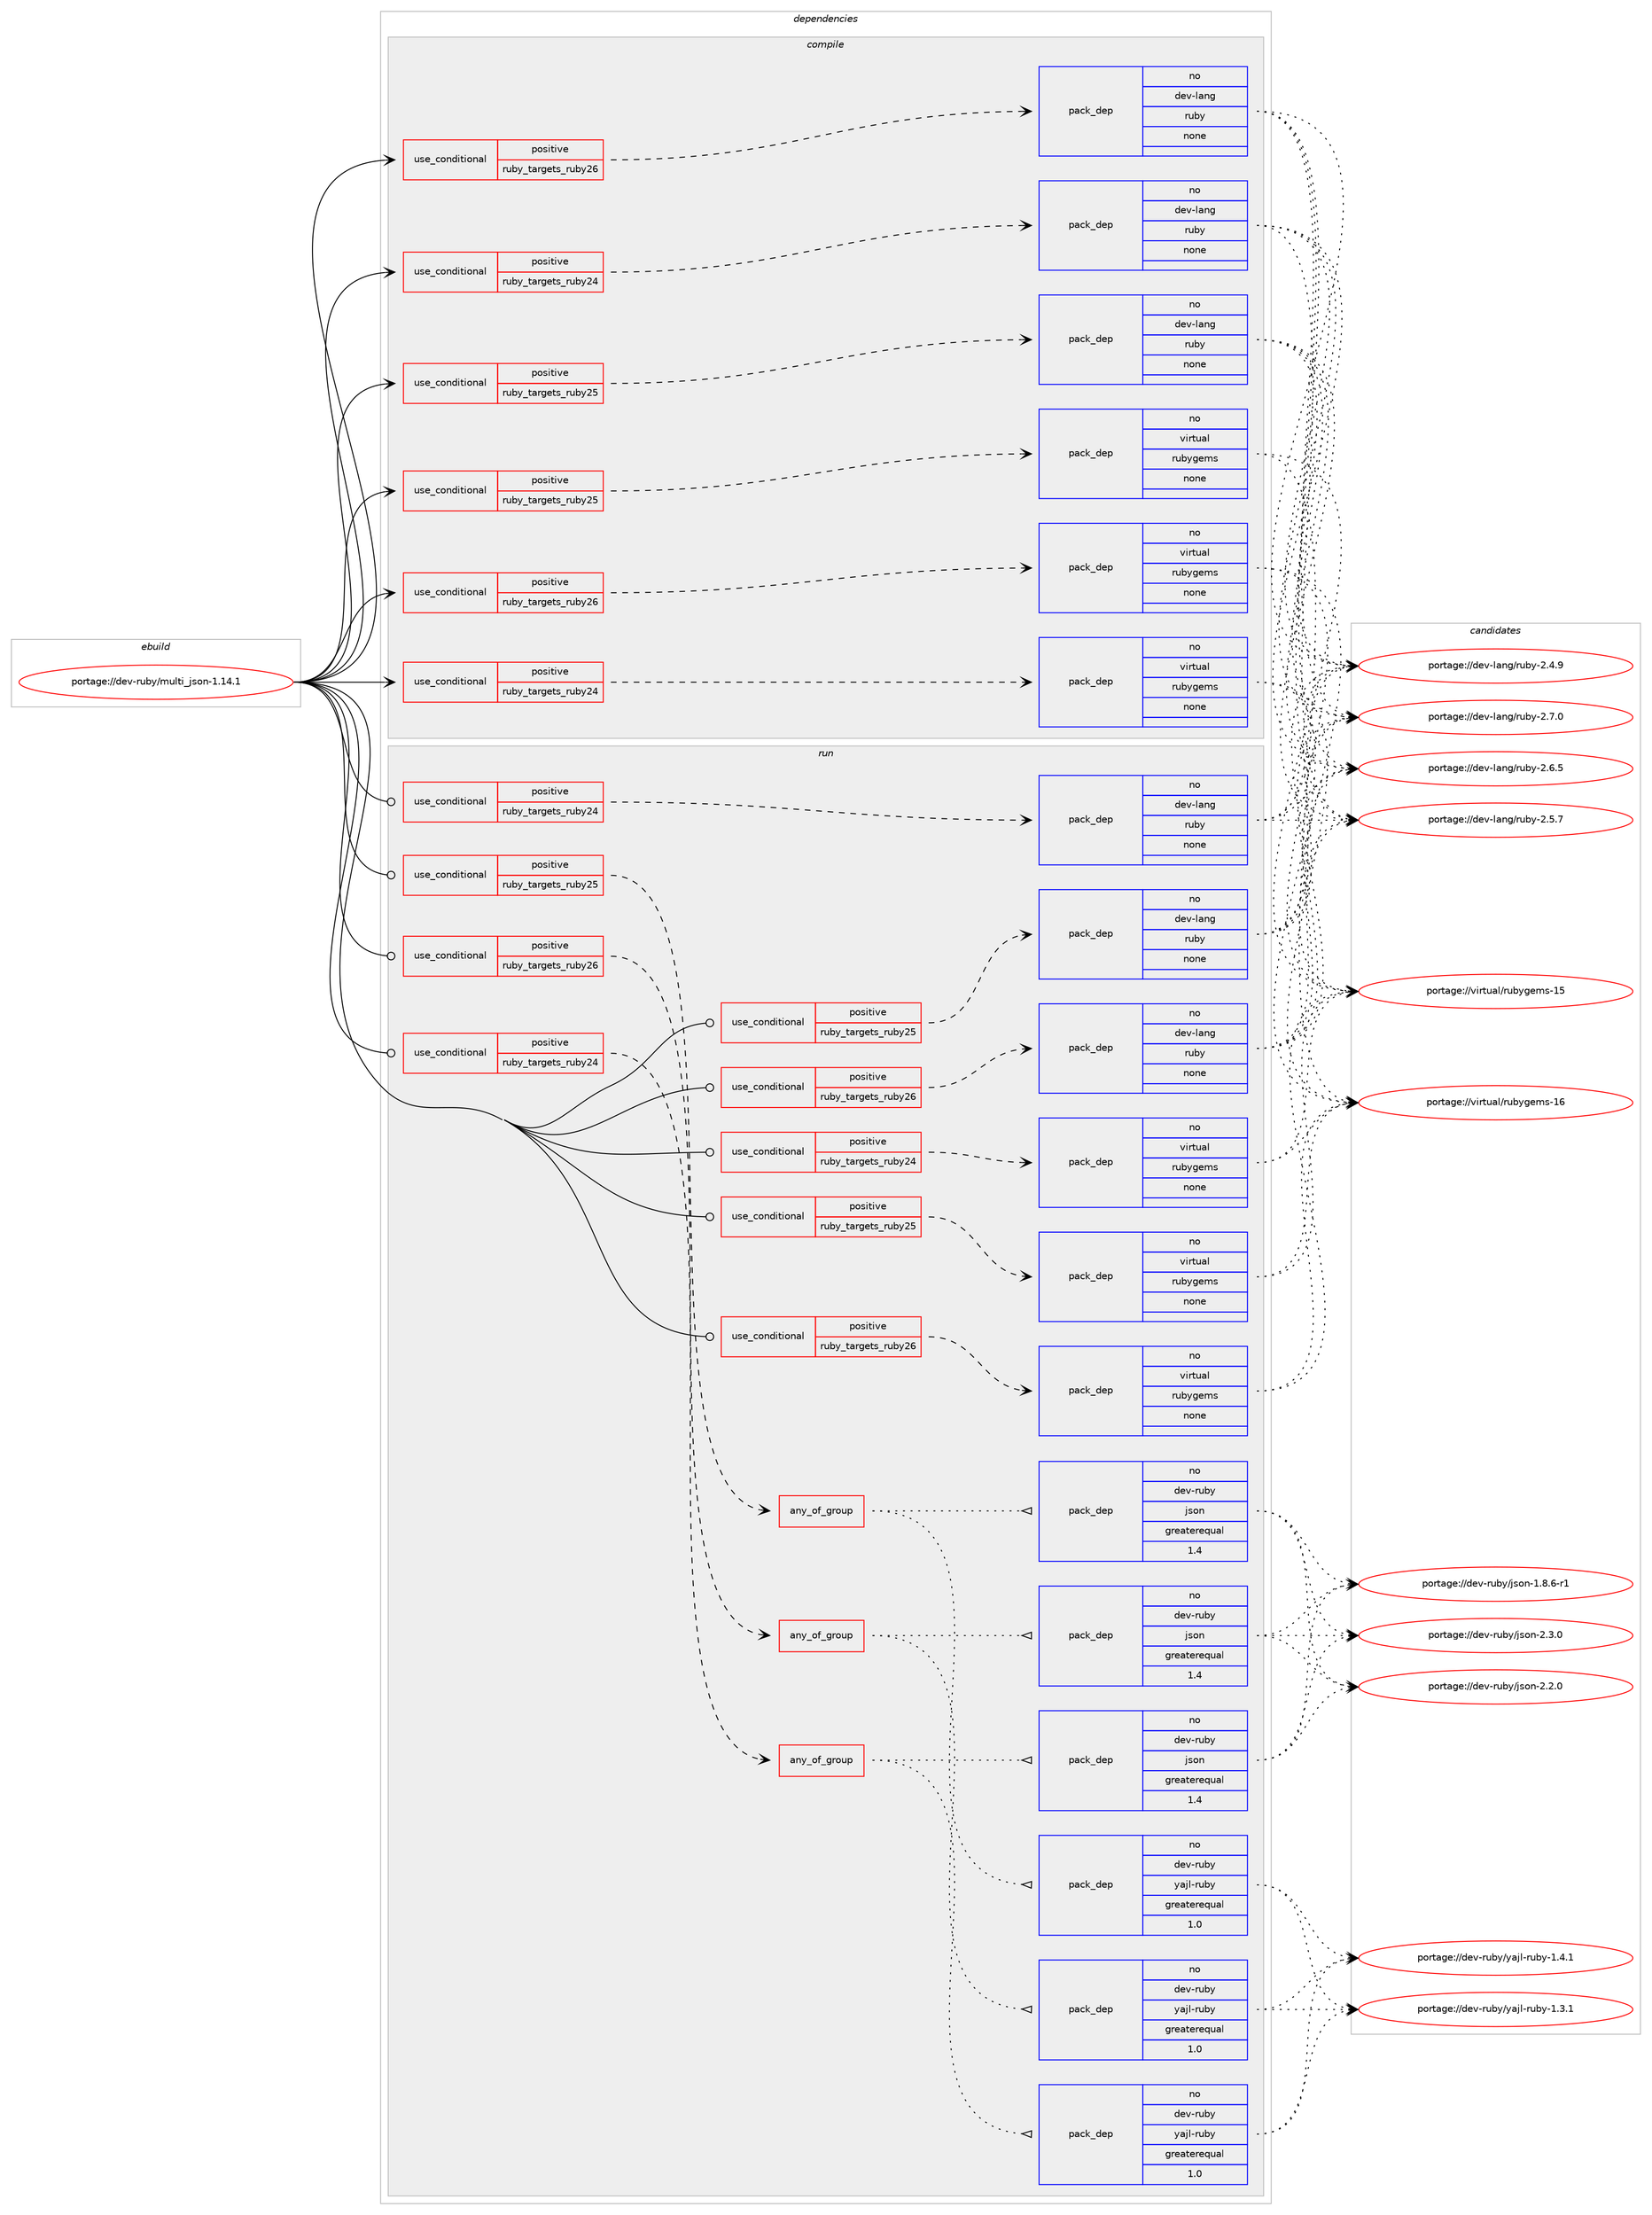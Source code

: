 digraph prolog {

# *************
# Graph options
# *************

newrank=true;
concentrate=true;
compound=true;
graph [rankdir=LR,fontname=Helvetica,fontsize=10,ranksep=1.5];#, ranksep=2.5, nodesep=0.2];
edge  [arrowhead=vee];
node  [fontname=Helvetica,fontsize=10];

# **********
# The ebuild
# **********

subgraph cluster_leftcol {
color=gray;
label=<<i>ebuild</i>>;
id [label="portage://dev-ruby/multi_json-1.14.1", color=red, width=4, href="../dev-ruby/multi_json-1.14.1.svg"];
}

# ****************
# The dependencies
# ****************

subgraph cluster_midcol {
color=gray;
label=<<i>dependencies</i>>;
subgraph cluster_compile {
fillcolor="#eeeeee";
style=filled;
label=<<i>compile</i>>;
subgraph cond81349 {
dependency344550 [label=<<TABLE BORDER="0" CELLBORDER="1" CELLSPACING="0" CELLPADDING="4"><TR><TD ROWSPAN="3" CELLPADDING="10">use_conditional</TD></TR><TR><TD>positive</TD></TR><TR><TD>ruby_targets_ruby24</TD></TR></TABLE>>, shape=none, color=red];
subgraph pack258418 {
dependency344551 [label=<<TABLE BORDER="0" CELLBORDER="1" CELLSPACING="0" CELLPADDING="4" WIDTH="220"><TR><TD ROWSPAN="6" CELLPADDING="30">pack_dep</TD></TR><TR><TD WIDTH="110">no</TD></TR><TR><TD>dev-lang</TD></TR><TR><TD>ruby</TD></TR><TR><TD>none</TD></TR><TR><TD></TD></TR></TABLE>>, shape=none, color=blue];
}
dependency344550:e -> dependency344551:w [weight=20,style="dashed",arrowhead="vee"];
}
id:e -> dependency344550:w [weight=20,style="solid",arrowhead="vee"];
subgraph cond81350 {
dependency344552 [label=<<TABLE BORDER="0" CELLBORDER="1" CELLSPACING="0" CELLPADDING="4"><TR><TD ROWSPAN="3" CELLPADDING="10">use_conditional</TD></TR><TR><TD>positive</TD></TR><TR><TD>ruby_targets_ruby24</TD></TR></TABLE>>, shape=none, color=red];
subgraph pack258419 {
dependency344553 [label=<<TABLE BORDER="0" CELLBORDER="1" CELLSPACING="0" CELLPADDING="4" WIDTH="220"><TR><TD ROWSPAN="6" CELLPADDING="30">pack_dep</TD></TR><TR><TD WIDTH="110">no</TD></TR><TR><TD>virtual</TD></TR><TR><TD>rubygems</TD></TR><TR><TD>none</TD></TR><TR><TD></TD></TR></TABLE>>, shape=none, color=blue];
}
dependency344552:e -> dependency344553:w [weight=20,style="dashed",arrowhead="vee"];
}
id:e -> dependency344552:w [weight=20,style="solid",arrowhead="vee"];
subgraph cond81351 {
dependency344554 [label=<<TABLE BORDER="0" CELLBORDER="1" CELLSPACING="0" CELLPADDING="4"><TR><TD ROWSPAN="3" CELLPADDING="10">use_conditional</TD></TR><TR><TD>positive</TD></TR><TR><TD>ruby_targets_ruby25</TD></TR></TABLE>>, shape=none, color=red];
subgraph pack258420 {
dependency344555 [label=<<TABLE BORDER="0" CELLBORDER="1" CELLSPACING="0" CELLPADDING="4" WIDTH="220"><TR><TD ROWSPAN="6" CELLPADDING="30">pack_dep</TD></TR><TR><TD WIDTH="110">no</TD></TR><TR><TD>dev-lang</TD></TR><TR><TD>ruby</TD></TR><TR><TD>none</TD></TR><TR><TD></TD></TR></TABLE>>, shape=none, color=blue];
}
dependency344554:e -> dependency344555:w [weight=20,style="dashed",arrowhead="vee"];
}
id:e -> dependency344554:w [weight=20,style="solid",arrowhead="vee"];
subgraph cond81352 {
dependency344556 [label=<<TABLE BORDER="0" CELLBORDER="1" CELLSPACING="0" CELLPADDING="4"><TR><TD ROWSPAN="3" CELLPADDING="10">use_conditional</TD></TR><TR><TD>positive</TD></TR><TR><TD>ruby_targets_ruby25</TD></TR></TABLE>>, shape=none, color=red];
subgraph pack258421 {
dependency344557 [label=<<TABLE BORDER="0" CELLBORDER="1" CELLSPACING="0" CELLPADDING="4" WIDTH="220"><TR><TD ROWSPAN="6" CELLPADDING="30">pack_dep</TD></TR><TR><TD WIDTH="110">no</TD></TR><TR><TD>virtual</TD></TR><TR><TD>rubygems</TD></TR><TR><TD>none</TD></TR><TR><TD></TD></TR></TABLE>>, shape=none, color=blue];
}
dependency344556:e -> dependency344557:w [weight=20,style="dashed",arrowhead="vee"];
}
id:e -> dependency344556:w [weight=20,style="solid",arrowhead="vee"];
subgraph cond81353 {
dependency344558 [label=<<TABLE BORDER="0" CELLBORDER="1" CELLSPACING="0" CELLPADDING="4"><TR><TD ROWSPAN="3" CELLPADDING="10">use_conditional</TD></TR><TR><TD>positive</TD></TR><TR><TD>ruby_targets_ruby26</TD></TR></TABLE>>, shape=none, color=red];
subgraph pack258422 {
dependency344559 [label=<<TABLE BORDER="0" CELLBORDER="1" CELLSPACING="0" CELLPADDING="4" WIDTH="220"><TR><TD ROWSPAN="6" CELLPADDING="30">pack_dep</TD></TR><TR><TD WIDTH="110">no</TD></TR><TR><TD>dev-lang</TD></TR><TR><TD>ruby</TD></TR><TR><TD>none</TD></TR><TR><TD></TD></TR></TABLE>>, shape=none, color=blue];
}
dependency344558:e -> dependency344559:w [weight=20,style="dashed",arrowhead="vee"];
}
id:e -> dependency344558:w [weight=20,style="solid",arrowhead="vee"];
subgraph cond81354 {
dependency344560 [label=<<TABLE BORDER="0" CELLBORDER="1" CELLSPACING="0" CELLPADDING="4"><TR><TD ROWSPAN="3" CELLPADDING="10">use_conditional</TD></TR><TR><TD>positive</TD></TR><TR><TD>ruby_targets_ruby26</TD></TR></TABLE>>, shape=none, color=red];
subgraph pack258423 {
dependency344561 [label=<<TABLE BORDER="0" CELLBORDER="1" CELLSPACING="0" CELLPADDING="4" WIDTH="220"><TR><TD ROWSPAN="6" CELLPADDING="30">pack_dep</TD></TR><TR><TD WIDTH="110">no</TD></TR><TR><TD>virtual</TD></TR><TR><TD>rubygems</TD></TR><TR><TD>none</TD></TR><TR><TD></TD></TR></TABLE>>, shape=none, color=blue];
}
dependency344560:e -> dependency344561:w [weight=20,style="dashed",arrowhead="vee"];
}
id:e -> dependency344560:w [weight=20,style="solid",arrowhead="vee"];
}
subgraph cluster_compileandrun {
fillcolor="#eeeeee";
style=filled;
label=<<i>compile and run</i>>;
}
subgraph cluster_run {
fillcolor="#eeeeee";
style=filled;
label=<<i>run</i>>;
subgraph cond81355 {
dependency344562 [label=<<TABLE BORDER="0" CELLBORDER="1" CELLSPACING="0" CELLPADDING="4"><TR><TD ROWSPAN="3" CELLPADDING="10">use_conditional</TD></TR><TR><TD>positive</TD></TR><TR><TD>ruby_targets_ruby24</TD></TR></TABLE>>, shape=none, color=red];
subgraph any4579 {
dependency344563 [label=<<TABLE BORDER="0" CELLBORDER="1" CELLSPACING="0" CELLPADDING="4"><TR><TD CELLPADDING="10">any_of_group</TD></TR></TABLE>>, shape=none, color=red];subgraph pack258424 {
dependency344564 [label=<<TABLE BORDER="0" CELLBORDER="1" CELLSPACING="0" CELLPADDING="4" WIDTH="220"><TR><TD ROWSPAN="6" CELLPADDING="30">pack_dep</TD></TR><TR><TD WIDTH="110">no</TD></TR><TR><TD>dev-ruby</TD></TR><TR><TD>json</TD></TR><TR><TD>greaterequal</TD></TR><TR><TD>1.4</TD></TR></TABLE>>, shape=none, color=blue];
}
dependency344563:e -> dependency344564:w [weight=20,style="dotted",arrowhead="oinv"];
subgraph pack258425 {
dependency344565 [label=<<TABLE BORDER="0" CELLBORDER="1" CELLSPACING="0" CELLPADDING="4" WIDTH="220"><TR><TD ROWSPAN="6" CELLPADDING="30">pack_dep</TD></TR><TR><TD WIDTH="110">no</TD></TR><TR><TD>dev-ruby</TD></TR><TR><TD>yajl-ruby</TD></TR><TR><TD>greaterequal</TD></TR><TR><TD>1.0</TD></TR></TABLE>>, shape=none, color=blue];
}
dependency344563:e -> dependency344565:w [weight=20,style="dotted",arrowhead="oinv"];
}
dependency344562:e -> dependency344563:w [weight=20,style="dashed",arrowhead="vee"];
}
id:e -> dependency344562:w [weight=20,style="solid",arrowhead="odot"];
subgraph cond81356 {
dependency344566 [label=<<TABLE BORDER="0" CELLBORDER="1" CELLSPACING="0" CELLPADDING="4"><TR><TD ROWSPAN="3" CELLPADDING="10">use_conditional</TD></TR><TR><TD>positive</TD></TR><TR><TD>ruby_targets_ruby24</TD></TR></TABLE>>, shape=none, color=red];
subgraph pack258426 {
dependency344567 [label=<<TABLE BORDER="0" CELLBORDER="1" CELLSPACING="0" CELLPADDING="4" WIDTH="220"><TR><TD ROWSPAN="6" CELLPADDING="30">pack_dep</TD></TR><TR><TD WIDTH="110">no</TD></TR><TR><TD>dev-lang</TD></TR><TR><TD>ruby</TD></TR><TR><TD>none</TD></TR><TR><TD></TD></TR></TABLE>>, shape=none, color=blue];
}
dependency344566:e -> dependency344567:w [weight=20,style="dashed",arrowhead="vee"];
}
id:e -> dependency344566:w [weight=20,style="solid",arrowhead="odot"];
subgraph cond81357 {
dependency344568 [label=<<TABLE BORDER="0" CELLBORDER="1" CELLSPACING="0" CELLPADDING="4"><TR><TD ROWSPAN="3" CELLPADDING="10">use_conditional</TD></TR><TR><TD>positive</TD></TR><TR><TD>ruby_targets_ruby24</TD></TR></TABLE>>, shape=none, color=red];
subgraph pack258427 {
dependency344569 [label=<<TABLE BORDER="0" CELLBORDER="1" CELLSPACING="0" CELLPADDING="4" WIDTH="220"><TR><TD ROWSPAN="6" CELLPADDING="30">pack_dep</TD></TR><TR><TD WIDTH="110">no</TD></TR><TR><TD>virtual</TD></TR><TR><TD>rubygems</TD></TR><TR><TD>none</TD></TR><TR><TD></TD></TR></TABLE>>, shape=none, color=blue];
}
dependency344568:e -> dependency344569:w [weight=20,style="dashed",arrowhead="vee"];
}
id:e -> dependency344568:w [weight=20,style="solid",arrowhead="odot"];
subgraph cond81358 {
dependency344570 [label=<<TABLE BORDER="0" CELLBORDER="1" CELLSPACING="0" CELLPADDING="4"><TR><TD ROWSPAN="3" CELLPADDING="10">use_conditional</TD></TR><TR><TD>positive</TD></TR><TR><TD>ruby_targets_ruby25</TD></TR></TABLE>>, shape=none, color=red];
subgraph any4580 {
dependency344571 [label=<<TABLE BORDER="0" CELLBORDER="1" CELLSPACING="0" CELLPADDING="4"><TR><TD CELLPADDING="10">any_of_group</TD></TR></TABLE>>, shape=none, color=red];subgraph pack258428 {
dependency344572 [label=<<TABLE BORDER="0" CELLBORDER="1" CELLSPACING="0" CELLPADDING="4" WIDTH="220"><TR><TD ROWSPAN="6" CELLPADDING="30">pack_dep</TD></TR><TR><TD WIDTH="110">no</TD></TR><TR><TD>dev-ruby</TD></TR><TR><TD>json</TD></TR><TR><TD>greaterequal</TD></TR><TR><TD>1.4</TD></TR></TABLE>>, shape=none, color=blue];
}
dependency344571:e -> dependency344572:w [weight=20,style="dotted",arrowhead="oinv"];
subgraph pack258429 {
dependency344573 [label=<<TABLE BORDER="0" CELLBORDER="1" CELLSPACING="0" CELLPADDING="4" WIDTH="220"><TR><TD ROWSPAN="6" CELLPADDING="30">pack_dep</TD></TR><TR><TD WIDTH="110">no</TD></TR><TR><TD>dev-ruby</TD></TR><TR><TD>yajl-ruby</TD></TR><TR><TD>greaterequal</TD></TR><TR><TD>1.0</TD></TR></TABLE>>, shape=none, color=blue];
}
dependency344571:e -> dependency344573:w [weight=20,style="dotted",arrowhead="oinv"];
}
dependency344570:e -> dependency344571:w [weight=20,style="dashed",arrowhead="vee"];
}
id:e -> dependency344570:w [weight=20,style="solid",arrowhead="odot"];
subgraph cond81359 {
dependency344574 [label=<<TABLE BORDER="0" CELLBORDER="1" CELLSPACING="0" CELLPADDING="4"><TR><TD ROWSPAN="3" CELLPADDING="10">use_conditional</TD></TR><TR><TD>positive</TD></TR><TR><TD>ruby_targets_ruby25</TD></TR></TABLE>>, shape=none, color=red];
subgraph pack258430 {
dependency344575 [label=<<TABLE BORDER="0" CELLBORDER="1" CELLSPACING="0" CELLPADDING="4" WIDTH="220"><TR><TD ROWSPAN="6" CELLPADDING="30">pack_dep</TD></TR><TR><TD WIDTH="110">no</TD></TR><TR><TD>dev-lang</TD></TR><TR><TD>ruby</TD></TR><TR><TD>none</TD></TR><TR><TD></TD></TR></TABLE>>, shape=none, color=blue];
}
dependency344574:e -> dependency344575:w [weight=20,style="dashed",arrowhead="vee"];
}
id:e -> dependency344574:w [weight=20,style="solid",arrowhead="odot"];
subgraph cond81360 {
dependency344576 [label=<<TABLE BORDER="0" CELLBORDER="1" CELLSPACING="0" CELLPADDING="4"><TR><TD ROWSPAN="3" CELLPADDING="10">use_conditional</TD></TR><TR><TD>positive</TD></TR><TR><TD>ruby_targets_ruby25</TD></TR></TABLE>>, shape=none, color=red];
subgraph pack258431 {
dependency344577 [label=<<TABLE BORDER="0" CELLBORDER="1" CELLSPACING="0" CELLPADDING="4" WIDTH="220"><TR><TD ROWSPAN="6" CELLPADDING="30">pack_dep</TD></TR><TR><TD WIDTH="110">no</TD></TR><TR><TD>virtual</TD></TR><TR><TD>rubygems</TD></TR><TR><TD>none</TD></TR><TR><TD></TD></TR></TABLE>>, shape=none, color=blue];
}
dependency344576:e -> dependency344577:w [weight=20,style="dashed",arrowhead="vee"];
}
id:e -> dependency344576:w [weight=20,style="solid",arrowhead="odot"];
subgraph cond81361 {
dependency344578 [label=<<TABLE BORDER="0" CELLBORDER="1" CELLSPACING="0" CELLPADDING="4"><TR><TD ROWSPAN="3" CELLPADDING="10">use_conditional</TD></TR><TR><TD>positive</TD></TR><TR><TD>ruby_targets_ruby26</TD></TR></TABLE>>, shape=none, color=red];
subgraph any4581 {
dependency344579 [label=<<TABLE BORDER="0" CELLBORDER="1" CELLSPACING="0" CELLPADDING="4"><TR><TD CELLPADDING="10">any_of_group</TD></TR></TABLE>>, shape=none, color=red];subgraph pack258432 {
dependency344580 [label=<<TABLE BORDER="0" CELLBORDER="1" CELLSPACING="0" CELLPADDING="4" WIDTH="220"><TR><TD ROWSPAN="6" CELLPADDING="30">pack_dep</TD></TR><TR><TD WIDTH="110">no</TD></TR><TR><TD>dev-ruby</TD></TR><TR><TD>json</TD></TR><TR><TD>greaterequal</TD></TR><TR><TD>1.4</TD></TR></TABLE>>, shape=none, color=blue];
}
dependency344579:e -> dependency344580:w [weight=20,style="dotted",arrowhead="oinv"];
subgraph pack258433 {
dependency344581 [label=<<TABLE BORDER="0" CELLBORDER="1" CELLSPACING="0" CELLPADDING="4" WIDTH="220"><TR><TD ROWSPAN="6" CELLPADDING="30">pack_dep</TD></TR><TR><TD WIDTH="110">no</TD></TR><TR><TD>dev-ruby</TD></TR><TR><TD>yajl-ruby</TD></TR><TR><TD>greaterequal</TD></TR><TR><TD>1.0</TD></TR></TABLE>>, shape=none, color=blue];
}
dependency344579:e -> dependency344581:w [weight=20,style="dotted",arrowhead="oinv"];
}
dependency344578:e -> dependency344579:w [weight=20,style="dashed",arrowhead="vee"];
}
id:e -> dependency344578:w [weight=20,style="solid",arrowhead="odot"];
subgraph cond81362 {
dependency344582 [label=<<TABLE BORDER="0" CELLBORDER="1" CELLSPACING="0" CELLPADDING="4"><TR><TD ROWSPAN="3" CELLPADDING="10">use_conditional</TD></TR><TR><TD>positive</TD></TR><TR><TD>ruby_targets_ruby26</TD></TR></TABLE>>, shape=none, color=red];
subgraph pack258434 {
dependency344583 [label=<<TABLE BORDER="0" CELLBORDER="1" CELLSPACING="0" CELLPADDING="4" WIDTH="220"><TR><TD ROWSPAN="6" CELLPADDING="30">pack_dep</TD></TR><TR><TD WIDTH="110">no</TD></TR><TR><TD>dev-lang</TD></TR><TR><TD>ruby</TD></TR><TR><TD>none</TD></TR><TR><TD></TD></TR></TABLE>>, shape=none, color=blue];
}
dependency344582:e -> dependency344583:w [weight=20,style="dashed",arrowhead="vee"];
}
id:e -> dependency344582:w [weight=20,style="solid",arrowhead="odot"];
subgraph cond81363 {
dependency344584 [label=<<TABLE BORDER="0" CELLBORDER="1" CELLSPACING="0" CELLPADDING="4"><TR><TD ROWSPAN="3" CELLPADDING="10">use_conditional</TD></TR><TR><TD>positive</TD></TR><TR><TD>ruby_targets_ruby26</TD></TR></TABLE>>, shape=none, color=red];
subgraph pack258435 {
dependency344585 [label=<<TABLE BORDER="0" CELLBORDER="1" CELLSPACING="0" CELLPADDING="4" WIDTH="220"><TR><TD ROWSPAN="6" CELLPADDING="30">pack_dep</TD></TR><TR><TD WIDTH="110">no</TD></TR><TR><TD>virtual</TD></TR><TR><TD>rubygems</TD></TR><TR><TD>none</TD></TR><TR><TD></TD></TR></TABLE>>, shape=none, color=blue];
}
dependency344584:e -> dependency344585:w [weight=20,style="dashed",arrowhead="vee"];
}
id:e -> dependency344584:w [weight=20,style="solid",arrowhead="odot"];
}
}

# **************
# The candidates
# **************

subgraph cluster_choices {
rank=same;
color=gray;
label=<<i>candidates</i>>;

subgraph choice258418 {
color=black;
nodesep=1;
choice10010111845108971101034711411798121455046554648 [label="portage://dev-lang/ruby-2.7.0", color=red, width=4,href="../dev-lang/ruby-2.7.0.svg"];
choice10010111845108971101034711411798121455046544653 [label="portage://dev-lang/ruby-2.6.5", color=red, width=4,href="../dev-lang/ruby-2.6.5.svg"];
choice10010111845108971101034711411798121455046534655 [label="portage://dev-lang/ruby-2.5.7", color=red, width=4,href="../dev-lang/ruby-2.5.7.svg"];
choice10010111845108971101034711411798121455046524657 [label="portage://dev-lang/ruby-2.4.9", color=red, width=4,href="../dev-lang/ruby-2.4.9.svg"];
dependency344551:e -> choice10010111845108971101034711411798121455046554648:w [style=dotted,weight="100"];
dependency344551:e -> choice10010111845108971101034711411798121455046544653:w [style=dotted,weight="100"];
dependency344551:e -> choice10010111845108971101034711411798121455046534655:w [style=dotted,weight="100"];
dependency344551:e -> choice10010111845108971101034711411798121455046524657:w [style=dotted,weight="100"];
}
subgraph choice258419 {
color=black;
nodesep=1;
choice118105114116117971084711411798121103101109115454954 [label="portage://virtual/rubygems-16", color=red, width=4,href="../virtual/rubygems-16.svg"];
choice118105114116117971084711411798121103101109115454953 [label="portage://virtual/rubygems-15", color=red, width=4,href="../virtual/rubygems-15.svg"];
dependency344553:e -> choice118105114116117971084711411798121103101109115454954:w [style=dotted,weight="100"];
dependency344553:e -> choice118105114116117971084711411798121103101109115454953:w [style=dotted,weight="100"];
}
subgraph choice258420 {
color=black;
nodesep=1;
choice10010111845108971101034711411798121455046554648 [label="portage://dev-lang/ruby-2.7.0", color=red, width=4,href="../dev-lang/ruby-2.7.0.svg"];
choice10010111845108971101034711411798121455046544653 [label="portage://dev-lang/ruby-2.6.5", color=red, width=4,href="../dev-lang/ruby-2.6.5.svg"];
choice10010111845108971101034711411798121455046534655 [label="portage://dev-lang/ruby-2.5.7", color=red, width=4,href="../dev-lang/ruby-2.5.7.svg"];
choice10010111845108971101034711411798121455046524657 [label="portage://dev-lang/ruby-2.4.9", color=red, width=4,href="../dev-lang/ruby-2.4.9.svg"];
dependency344555:e -> choice10010111845108971101034711411798121455046554648:w [style=dotted,weight="100"];
dependency344555:e -> choice10010111845108971101034711411798121455046544653:w [style=dotted,weight="100"];
dependency344555:e -> choice10010111845108971101034711411798121455046534655:w [style=dotted,weight="100"];
dependency344555:e -> choice10010111845108971101034711411798121455046524657:w [style=dotted,weight="100"];
}
subgraph choice258421 {
color=black;
nodesep=1;
choice118105114116117971084711411798121103101109115454954 [label="portage://virtual/rubygems-16", color=red, width=4,href="../virtual/rubygems-16.svg"];
choice118105114116117971084711411798121103101109115454953 [label="portage://virtual/rubygems-15", color=red, width=4,href="../virtual/rubygems-15.svg"];
dependency344557:e -> choice118105114116117971084711411798121103101109115454954:w [style=dotted,weight="100"];
dependency344557:e -> choice118105114116117971084711411798121103101109115454953:w [style=dotted,weight="100"];
}
subgraph choice258422 {
color=black;
nodesep=1;
choice10010111845108971101034711411798121455046554648 [label="portage://dev-lang/ruby-2.7.0", color=red, width=4,href="../dev-lang/ruby-2.7.0.svg"];
choice10010111845108971101034711411798121455046544653 [label="portage://dev-lang/ruby-2.6.5", color=red, width=4,href="../dev-lang/ruby-2.6.5.svg"];
choice10010111845108971101034711411798121455046534655 [label="portage://dev-lang/ruby-2.5.7", color=red, width=4,href="../dev-lang/ruby-2.5.7.svg"];
choice10010111845108971101034711411798121455046524657 [label="portage://dev-lang/ruby-2.4.9", color=red, width=4,href="../dev-lang/ruby-2.4.9.svg"];
dependency344559:e -> choice10010111845108971101034711411798121455046554648:w [style=dotted,weight="100"];
dependency344559:e -> choice10010111845108971101034711411798121455046544653:w [style=dotted,weight="100"];
dependency344559:e -> choice10010111845108971101034711411798121455046534655:w [style=dotted,weight="100"];
dependency344559:e -> choice10010111845108971101034711411798121455046524657:w [style=dotted,weight="100"];
}
subgraph choice258423 {
color=black;
nodesep=1;
choice118105114116117971084711411798121103101109115454954 [label="portage://virtual/rubygems-16", color=red, width=4,href="../virtual/rubygems-16.svg"];
choice118105114116117971084711411798121103101109115454953 [label="portage://virtual/rubygems-15", color=red, width=4,href="../virtual/rubygems-15.svg"];
dependency344561:e -> choice118105114116117971084711411798121103101109115454954:w [style=dotted,weight="100"];
dependency344561:e -> choice118105114116117971084711411798121103101109115454953:w [style=dotted,weight="100"];
}
subgraph choice258424 {
color=black;
nodesep=1;
choice100101118451141179812147106115111110455046514648 [label="portage://dev-ruby/json-2.3.0", color=red, width=4,href="../dev-ruby/json-2.3.0.svg"];
choice100101118451141179812147106115111110455046504648 [label="portage://dev-ruby/json-2.2.0", color=red, width=4,href="../dev-ruby/json-2.2.0.svg"];
choice1001011184511411798121471061151111104549465646544511449 [label="portage://dev-ruby/json-1.8.6-r1", color=red, width=4,href="../dev-ruby/json-1.8.6-r1.svg"];
dependency344564:e -> choice100101118451141179812147106115111110455046514648:w [style=dotted,weight="100"];
dependency344564:e -> choice100101118451141179812147106115111110455046504648:w [style=dotted,weight="100"];
dependency344564:e -> choice1001011184511411798121471061151111104549465646544511449:w [style=dotted,weight="100"];
}
subgraph choice258425 {
color=black;
nodesep=1;
choice100101118451141179812147121971061084511411798121454946524649 [label="portage://dev-ruby/yajl-ruby-1.4.1", color=red, width=4,href="../dev-ruby/yajl-ruby-1.4.1.svg"];
choice100101118451141179812147121971061084511411798121454946514649 [label="portage://dev-ruby/yajl-ruby-1.3.1", color=red, width=4,href="../dev-ruby/yajl-ruby-1.3.1.svg"];
dependency344565:e -> choice100101118451141179812147121971061084511411798121454946524649:w [style=dotted,weight="100"];
dependency344565:e -> choice100101118451141179812147121971061084511411798121454946514649:w [style=dotted,weight="100"];
}
subgraph choice258426 {
color=black;
nodesep=1;
choice10010111845108971101034711411798121455046554648 [label="portage://dev-lang/ruby-2.7.0", color=red, width=4,href="../dev-lang/ruby-2.7.0.svg"];
choice10010111845108971101034711411798121455046544653 [label="portage://dev-lang/ruby-2.6.5", color=red, width=4,href="../dev-lang/ruby-2.6.5.svg"];
choice10010111845108971101034711411798121455046534655 [label="portage://dev-lang/ruby-2.5.7", color=red, width=4,href="../dev-lang/ruby-2.5.7.svg"];
choice10010111845108971101034711411798121455046524657 [label="portage://dev-lang/ruby-2.4.9", color=red, width=4,href="../dev-lang/ruby-2.4.9.svg"];
dependency344567:e -> choice10010111845108971101034711411798121455046554648:w [style=dotted,weight="100"];
dependency344567:e -> choice10010111845108971101034711411798121455046544653:w [style=dotted,weight="100"];
dependency344567:e -> choice10010111845108971101034711411798121455046534655:w [style=dotted,weight="100"];
dependency344567:e -> choice10010111845108971101034711411798121455046524657:w [style=dotted,weight="100"];
}
subgraph choice258427 {
color=black;
nodesep=1;
choice118105114116117971084711411798121103101109115454954 [label="portage://virtual/rubygems-16", color=red, width=4,href="../virtual/rubygems-16.svg"];
choice118105114116117971084711411798121103101109115454953 [label="portage://virtual/rubygems-15", color=red, width=4,href="../virtual/rubygems-15.svg"];
dependency344569:e -> choice118105114116117971084711411798121103101109115454954:w [style=dotted,weight="100"];
dependency344569:e -> choice118105114116117971084711411798121103101109115454953:w [style=dotted,weight="100"];
}
subgraph choice258428 {
color=black;
nodesep=1;
choice100101118451141179812147106115111110455046514648 [label="portage://dev-ruby/json-2.3.0", color=red, width=4,href="../dev-ruby/json-2.3.0.svg"];
choice100101118451141179812147106115111110455046504648 [label="portage://dev-ruby/json-2.2.0", color=red, width=4,href="../dev-ruby/json-2.2.0.svg"];
choice1001011184511411798121471061151111104549465646544511449 [label="portage://dev-ruby/json-1.8.6-r1", color=red, width=4,href="../dev-ruby/json-1.8.6-r1.svg"];
dependency344572:e -> choice100101118451141179812147106115111110455046514648:w [style=dotted,weight="100"];
dependency344572:e -> choice100101118451141179812147106115111110455046504648:w [style=dotted,weight="100"];
dependency344572:e -> choice1001011184511411798121471061151111104549465646544511449:w [style=dotted,weight="100"];
}
subgraph choice258429 {
color=black;
nodesep=1;
choice100101118451141179812147121971061084511411798121454946524649 [label="portage://dev-ruby/yajl-ruby-1.4.1", color=red, width=4,href="../dev-ruby/yajl-ruby-1.4.1.svg"];
choice100101118451141179812147121971061084511411798121454946514649 [label="portage://dev-ruby/yajl-ruby-1.3.1", color=red, width=4,href="../dev-ruby/yajl-ruby-1.3.1.svg"];
dependency344573:e -> choice100101118451141179812147121971061084511411798121454946524649:w [style=dotted,weight="100"];
dependency344573:e -> choice100101118451141179812147121971061084511411798121454946514649:w [style=dotted,weight="100"];
}
subgraph choice258430 {
color=black;
nodesep=1;
choice10010111845108971101034711411798121455046554648 [label="portage://dev-lang/ruby-2.7.0", color=red, width=4,href="../dev-lang/ruby-2.7.0.svg"];
choice10010111845108971101034711411798121455046544653 [label="portage://dev-lang/ruby-2.6.5", color=red, width=4,href="../dev-lang/ruby-2.6.5.svg"];
choice10010111845108971101034711411798121455046534655 [label="portage://dev-lang/ruby-2.5.7", color=red, width=4,href="../dev-lang/ruby-2.5.7.svg"];
choice10010111845108971101034711411798121455046524657 [label="portage://dev-lang/ruby-2.4.9", color=red, width=4,href="../dev-lang/ruby-2.4.9.svg"];
dependency344575:e -> choice10010111845108971101034711411798121455046554648:w [style=dotted,weight="100"];
dependency344575:e -> choice10010111845108971101034711411798121455046544653:w [style=dotted,weight="100"];
dependency344575:e -> choice10010111845108971101034711411798121455046534655:w [style=dotted,weight="100"];
dependency344575:e -> choice10010111845108971101034711411798121455046524657:w [style=dotted,weight="100"];
}
subgraph choice258431 {
color=black;
nodesep=1;
choice118105114116117971084711411798121103101109115454954 [label="portage://virtual/rubygems-16", color=red, width=4,href="../virtual/rubygems-16.svg"];
choice118105114116117971084711411798121103101109115454953 [label="portage://virtual/rubygems-15", color=red, width=4,href="../virtual/rubygems-15.svg"];
dependency344577:e -> choice118105114116117971084711411798121103101109115454954:w [style=dotted,weight="100"];
dependency344577:e -> choice118105114116117971084711411798121103101109115454953:w [style=dotted,weight="100"];
}
subgraph choice258432 {
color=black;
nodesep=1;
choice100101118451141179812147106115111110455046514648 [label="portage://dev-ruby/json-2.3.0", color=red, width=4,href="../dev-ruby/json-2.3.0.svg"];
choice100101118451141179812147106115111110455046504648 [label="portage://dev-ruby/json-2.2.0", color=red, width=4,href="../dev-ruby/json-2.2.0.svg"];
choice1001011184511411798121471061151111104549465646544511449 [label="portage://dev-ruby/json-1.8.6-r1", color=red, width=4,href="../dev-ruby/json-1.8.6-r1.svg"];
dependency344580:e -> choice100101118451141179812147106115111110455046514648:w [style=dotted,weight="100"];
dependency344580:e -> choice100101118451141179812147106115111110455046504648:w [style=dotted,weight="100"];
dependency344580:e -> choice1001011184511411798121471061151111104549465646544511449:w [style=dotted,weight="100"];
}
subgraph choice258433 {
color=black;
nodesep=1;
choice100101118451141179812147121971061084511411798121454946524649 [label="portage://dev-ruby/yajl-ruby-1.4.1", color=red, width=4,href="../dev-ruby/yajl-ruby-1.4.1.svg"];
choice100101118451141179812147121971061084511411798121454946514649 [label="portage://dev-ruby/yajl-ruby-1.3.1", color=red, width=4,href="../dev-ruby/yajl-ruby-1.3.1.svg"];
dependency344581:e -> choice100101118451141179812147121971061084511411798121454946524649:w [style=dotted,weight="100"];
dependency344581:e -> choice100101118451141179812147121971061084511411798121454946514649:w [style=dotted,weight="100"];
}
subgraph choice258434 {
color=black;
nodesep=1;
choice10010111845108971101034711411798121455046554648 [label="portage://dev-lang/ruby-2.7.0", color=red, width=4,href="../dev-lang/ruby-2.7.0.svg"];
choice10010111845108971101034711411798121455046544653 [label="portage://dev-lang/ruby-2.6.5", color=red, width=4,href="../dev-lang/ruby-2.6.5.svg"];
choice10010111845108971101034711411798121455046534655 [label="portage://dev-lang/ruby-2.5.7", color=red, width=4,href="../dev-lang/ruby-2.5.7.svg"];
choice10010111845108971101034711411798121455046524657 [label="portage://dev-lang/ruby-2.4.9", color=red, width=4,href="../dev-lang/ruby-2.4.9.svg"];
dependency344583:e -> choice10010111845108971101034711411798121455046554648:w [style=dotted,weight="100"];
dependency344583:e -> choice10010111845108971101034711411798121455046544653:w [style=dotted,weight="100"];
dependency344583:e -> choice10010111845108971101034711411798121455046534655:w [style=dotted,weight="100"];
dependency344583:e -> choice10010111845108971101034711411798121455046524657:w [style=dotted,weight="100"];
}
subgraph choice258435 {
color=black;
nodesep=1;
choice118105114116117971084711411798121103101109115454954 [label="portage://virtual/rubygems-16", color=red, width=4,href="../virtual/rubygems-16.svg"];
choice118105114116117971084711411798121103101109115454953 [label="portage://virtual/rubygems-15", color=red, width=4,href="../virtual/rubygems-15.svg"];
dependency344585:e -> choice118105114116117971084711411798121103101109115454954:w [style=dotted,weight="100"];
dependency344585:e -> choice118105114116117971084711411798121103101109115454953:w [style=dotted,weight="100"];
}
}

}
